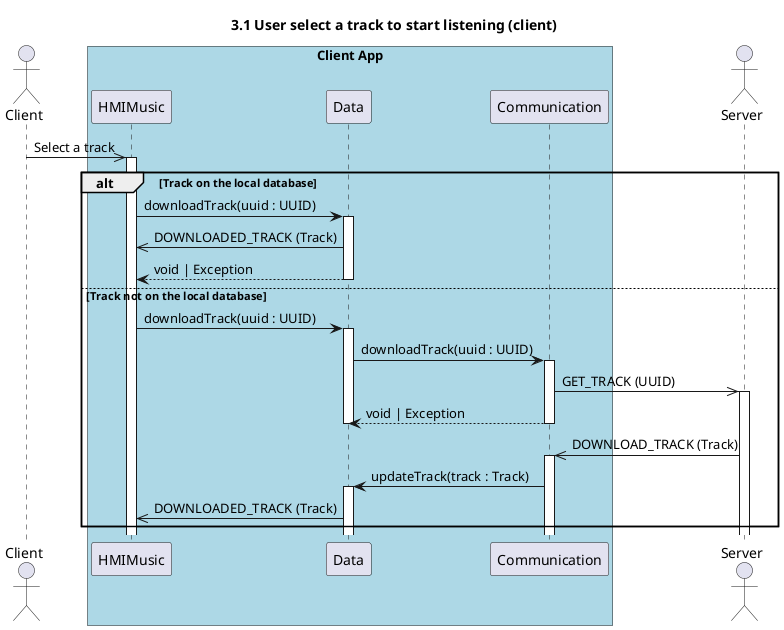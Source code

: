 @startuml 3.1 User select a track to start listening (client)
title 3.1 User select a track to start listening (client)

actor Client
box "Client App" #LightBlue
    participant HMIMusic
    participant Data
    participant Communication
end box

actor Server 

Client ->> HMIMusic++: Select a track


alt Track on the local database
    HMIMusic -> Data++: downloadTrack(uuid : UUID)
    Data->>HMIMusic: DOWNLOADED_TRACK (Track)
    return void | Exception

else Track not on the local database 
    HMIMusic -> Data++: downloadTrack(uuid : UUID)
    Data -> Communication++: downloadTrack(uuid : UUID)
    Communication ->> Server++: GET_TRACK (UUID)
    Communication --> Data: void | Exception
    deactivate Data
    deactivate Communication

    Server ->> Communication++: DOWNLOAD_TRACK (Track) 
    Communication -> Data++: updateTrack(track : Track)
    Data->>HMIMusic: DOWNLOADED_TRACK (Track) 
end 

@enduml



